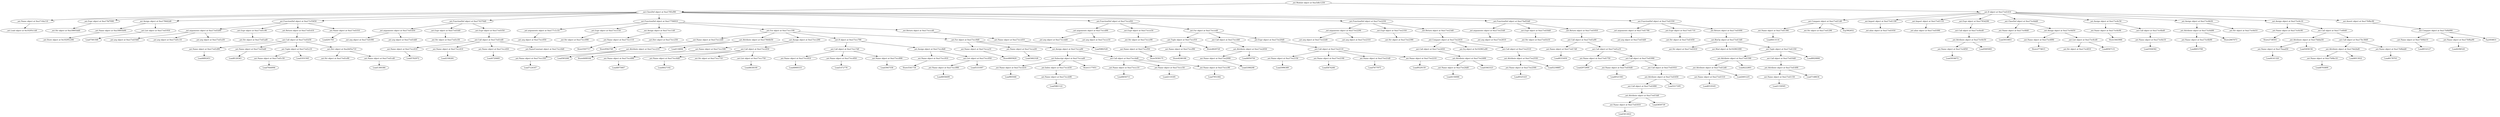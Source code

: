 strict digraph  {
<_ast.Load object at 0x10295c1d0>;
<_ast.Name object at 0xa17c8a110>;
<_ast.Str object at 0xa18693dd0>;
<_ast.Expr object at 0xa17bf7090>;
<_ast.Store object at 0x10295c290>;
<_ast.Name object at 0xa18693b90>;
<_ast.List object at 0xa17ed1950>;
Load7581568;
<_ast.Assign object at 0xa178442d0>;
<_ast.arg object at 0xa17ed19d0>;
<_ast.arg object at 0xa17ed1c10>;
<_ast.arg object at 0xa17ed1a50>;
<_ast.arguments object at 0xa17ed1b90>;
<_ast.Str object at 0xa17ed1ad0>;
<_ast.Expr object at 0xa17ed1c90>;
<_ast.Name object at 0xa17ed1d90>;
Load4892451;
<_ast.Name object at 0xa17ed1bd0>;
Load8126363;
<_ast.Name object at 0xa17ed1c50>;
Load7644994;
<_ast.Tuple object at 0xa17ed1e10>;
Load1931565;
<_ast.Str object at 0xa17ed1e90>;
<_ast.Name object at 0xa17ed1cd0>;
Load1300384;
<_ast.Dict object at 0xa2b05a710>;
<_ast.Call object at 0xa17ed1b50>;
<_ast.Return object at 0xa17ed1d10>;
<_ast.Name object at 0xa17ed1f10>;
Load201765;
<_ast.FunctionDef object at 0xa17e55650>;
<_ast.arg object at 0xa17ed1f90>;
<_ast.arg object at 0xa17ed1dd0>;
<_ast.arguments object at 0xa17ed1d50>;
<_ast.Str object at 0xa17ed1e50>;
<_ast.Expr object at 0xa17ed1fd0>;
<_ast.Name object at 0xa17ecc610>;
Load5762972;
<_ast.Name object at 0xa17ecc410>;
Load2190281;
<_ast.Name object at 0xa17ecc450>;
Load4720469;
<_ast.NameConstant object at 0xa17ecc0d0>;
<_ast.Call object at 0xa17ed1ed0>;
<_ast.Expr object at 0xa17ed1f50>;
<_ast.FunctionDef object at 0xa174370d0>;
<_ast.arg object at 0xa17ecc050>;
<_ast.arguments object at 0xa177c1c10>;
<_ast.Str object at 0xa17ecc090>;
<_ast.Expr object at 0xa17ecc150>;
<_ast.Name object at 0xa17ecc110>;
Store5507717;
<_ast.Dict object at 0xa17ecc250>;
<_ast.Assign object at 0xa17ecc1d0>;
<_ast.Name object at 0xa17ecc2d0>;
Store9562749;
<_ast.Name object at 0xa17ecc350>;
Load7124167;
<_ast.Attribute object at 0xa17ecc210>;
Load583266;
<_ast.Attribute object at 0xa17844b50>;
Load116694;
<_ast.Name object at 0xa17ecc590>;
Store6499164;
<_ast.Name object at 0xa17ecc690>;
Load4975667;
<_ast.Name object at 0xa17ecc6d0>;
Load4027192;
<_ast.Str object at 0xa17ecc710>;
<_ast.List object at 0xa17ecc750>;
Load4638100;
<_ast.Call object at 0xa17ecc650>;
<_ast.Assign object at 0xa17ecc290>;
<_ast.Name object at 0xa17ecc810>;
Load4969333;
<_ast.Name object at 0xa17ecc850>;
Load1472776;
<_ast.Name object at 0xa17ecc890>;
Load3947558;
<_ast.Call object at 0xa17ecc7d0>;
<_ast.Name object at 0xa17ecc910>;
Store5541734;
<_ast.Name object at 0xa17ecc990>;
Load8058499;
<_ast.List object at 0xa17ecc950>;
Load5331007;
<_ast.Assign object at 0xa17ecc8d0>;
<_ast.If object at 0xa17ecc790>;
<_ast.Name object at 0xa17ecca10>;
Store8005820;
<_ast.Name object at 0xa17ecca50>;
Load3462328;
<_ast.Name object at 0xa17eccb10>;
Load965046;
<_ast.Name object at 0xa17eccb90>;
Load5861122;
<_ast.Index object at 0xa17eccb50>;
<_ast.Subscript object at 0xa17eccad0>;
Store1177051;
<_ast.Name object at 0xa17eccc10>;
Load6656711;
<_ast.Name object at 0xa17eccc50>;
Load2110185;
<_ast.Name object at 0xa17eccc90>;
Load7953382;
<_ast.Call object at 0xa17eccbd0>;
<_ast.Assign object at 0xa17ecca90>;
<_ast.For object at 0xa17ecc9d0>;
<_ast.For object at 0xa17ecc190>;
<_ast.Name object at 0xa17eccd10>;
Load5882528;
<_ast.Return object at 0xa17ecccd0>;
<_ast.FunctionDef object at 0xa17706910>;
<_ast.arg object at 0xa17eccdd0>;
<_ast.arg object at 0xa17ecce10>;
<_ast.arguments object at 0xa17eccd90>;
<_ast.Str object at 0xa17ecce90>;
<_ast.Expr object at 0xa17ecce50>;
<_ast.Name object at 0xa17eccf50>;
Store5036175;
<_ast.Name object at 0xa17eccf90>;
Store6246186;
<_ast.Tuple object at 0xa17eccf10>;
Store4620720;
<_ast.Name object at 0xa17ee2090>;
Load3398208;
<_ast.Attribute object at 0xa17ee2050>;
Load4050750;
<_ast.Call object at 0xa17eccfd0>;
<_ast.Name object at 0xa17ee2150>;
Load3996389;
<_ast.Name object at 0xa17ee2190>;
Load5874266;
<_ast.Name object at 0xa17ee21d0>;
Load7677975;
<_ast.Name object at 0xa17ee2210>;
Load9529159;
<_ast.Call object at 0xa17ee2110>;
<_ast.Expr object at 0xa17ee20d0>;
<_ast.For object at 0xa17ecced0>;
<_ast.FunctionDef object at 0xa17eccd50>;
<_ast.arg object at 0xa17ee22d0>;
<_ast.arg object at 0xa17ee2310>;
<_ast.arguments object at 0xa17ee2290>;
<_ast.Str object at 0xa17ee2390>;
<_ast.Expr object at 0xa17ee2350>;
<_ast.Name object at 0xa17ee24d0>;
Load4156066;
<_ast.Attribute object at 0xa17ee2490>;
Load1843323;
<_ast.Call object at 0xa17ee2450>;
<_ast.Eq object at 0x102961a90>;
<_ast.Name object at 0xa17ee2590>;
Load9325325;
<_ast.Attribute object at 0xa17ee2550>;
Load5239885;
<_ast.Call object at 0xa17ee2510>;
<_ast.Compare object at 0xa17ee2410>;
<_ast.Return object at 0xa17ee23d0>;
<_ast.FunctionDef object at 0xa17ee2250>;
<_ast.arg object at 0xa17ee2610>;
<_ast.arguments object at 0xa17ee25d0>;
<_ast.Str object at 0xa17ed1b10>;
<_ast.Expr object at 0xa17ed18d0>;
<_ast.Name object at 0xa17ed17d0>;
Load8333450;
<_ast.Name object at 0xa17ed1750>;
Load2972909;
<_ast.Name object at 0xa17ed16d0>;
Load6521583;
<_ast.Name object at 0xa17ed1810>;
Load3412622;
<_ast.Attribute object at 0xa17ed15d0>;
Load3859739;
<_ast.Call object at 0xa17ed1890>;
<_ast.Attribute object at 0xa17ed1650>;
Load3217295;
<_ast.Call object at 0xa17ed1910>;
<_ast.Call object at 0xa17ed1990>;
<_ast.Call object at 0xa17ed1a10>;
<_ast.Call object at 0xa17ed1a90>;
<_ast.Return object at 0xa17ed1850>;
<_ast.FunctionDef object at 0xa17bd55d0>;
<_ast.arg object at 0xa17ed14d0>;
<_ast.arguments object at 0xa17ed1790>;
<_ast.Str object at 0xa17ed1450>;
<_ast.Expr object at 0xa17ed1710>;
<_ast.Str object at 0xa17ed1610>;
<_ast.Mod object at 0x102961090>;
<_ast.Name object at 0xa17ed1510>;
Load6519165;
<_ast.Attribute object at 0xa17ed12d0>;
Load2601225;
<_ast.Attribute object at 0xa17ed1590>;
Load4222801;
<_ast.Name object at 0xa17ed1150>;
Load1159595;
<_ast.Attribute object at 0xa17ed1490>;
Load7148634;
<_ast.Call object at 0xa17ed10d0>;
<_ast.Tuple object at 0xa17ed1350>;
Load8920806;
<_ast.BinOp object at 0xa17ed13d0>;
<_ast.Return object at 0xa17ed1690>;
<_ast.FunctionDef object at 0xa17ed1550>;
<_ast.ClassDef object at 0xa1785cf90>;
<_ast.Name object at 0xa17ed1390>;
Load6413114;
<_ast.Str object at 0xa17ed1290>;
<_ast.Compare object at 0xa17ed11d0>;
Eq1962652;
<_ast.alias object at 0xa17ed1050>;
<_ast.Import object at 0xa17ed1190>;
<_ast.alias object at 0xa17ed1090>;
<_ast.Import object at 0xa17ed1110>;
<_ast.Name object at 0xa17ec6f50>;
Load3934672;
<_ast.Attribute object at 0xa17ec6e50>;
Load5005083;
<_ast.Call object at 0xa17ec6ed0>;
<_ast.Expr object at 0xa1783d290>;
<_ast.Name object at 0xa17ec6fd0>;
Load3033603;
<_ast.Name object at 0xa17ec6f90>;
Store2774615;
<_ast.Str object at 0xa17ec6f10>;
<_ast.List object at 0xa17ec6cd0>;
Load6567131;
<_ast.Assign object at 0xa17ec6d50>;
<_ast.ClassDef object at 0xa17ec6dd0>;
<_ast.Name object at 0xa17ec6e90>;
Store3443966;
<_ast.Name object at 0xa17ec6e10>;
Load3504582;
<_ast.Call object at 0xa17ec6bd0>;
<_ast.Assign object at 0xa17ec6c50>;
<_ast.Name object at 0xa17ec6b90>;
Load6653708;
<_ast.Attribute object at 0xa17ec6d90>;
Store2667073;
<_ast.Str object at 0xa17ec6d10>;
<_ast.Assign object at 0xa17ec6b50>;
<_ast.Name object at 0xa17ec6c90>;
Store2738593;
<_ast.Name object at 0xa17baad50>;
Load4141320;
<_ast.Attribute object at 0xa17bbba50>;
Load3458156;
<_ast.Name object at 0xa17b9bc10>;
Load8793899;
<_ast.Attribute object at 0xa17bb2bd0>;
Load4013022;
<_ast.Name object at 0xa17b9bdd0>;
Load6178703;
<_ast.Call object at 0xa17bc38d0>;
<_ast.Call object at 0xa177e40d0>;
<_ast.Assign object at 0xa17ec6c10>;
<_ast.Name object at 0xa17b9bb10>;
Load8532127;
<_ast.Name object at 0xa17b9ba90>;
Load4296520;
<_ast.Compare object at 0xa17b9b990>;
Eq1858831;
<_ast.Assert object at 0xa17b9bc90>;
<_ast.If object at 0xa17ed1410>;
<_ast.Module object at 0xa1b8c1250>;
<_ast.Name object at 0xa17c8a110> -> <_ast.Load object at 0x10295c1d0>;
<_ast.Expr object at 0xa17bf7090> -> <_ast.Str object at 0xa18693dd0>;
<_ast.Name object at 0xa18693b90> -> <_ast.Store object at 0x10295c290>;
<_ast.List object at 0xa17ed1950> -> Load7581568;
<_ast.Assign object at 0xa178442d0> -> <_ast.Name object at 0xa18693b90>;
<_ast.Assign object at 0xa178442d0> -> <_ast.List object at 0xa17ed1950>;
<_ast.arguments object at 0xa17ed1b90> -> <_ast.arg object at 0xa17ed19d0>;
<_ast.arguments object at 0xa17ed1b90> -> <_ast.arg object at 0xa17ed1c10>;
<_ast.arguments object at 0xa17ed1b90> -> <_ast.arg object at 0xa17ed1a50>;
<_ast.Expr object at 0xa17ed1c90> -> <_ast.Str object at 0xa17ed1ad0>;
<_ast.Name object at 0xa17ed1d90> -> Load4892451;
<_ast.Name object at 0xa17ed1bd0> -> Load8126363;
<_ast.Name object at 0xa17ed1c50> -> Load7644994;
<_ast.Tuple object at 0xa17ed1e10> -> <_ast.Name object at 0xa17ed1c50>;
<_ast.Tuple object at 0xa17ed1e10> -> Load1931565;
<_ast.Name object at 0xa17ed1cd0> -> Load1300384;
<_ast.Dict object at 0xa2b05a710> -> <_ast.Str object at 0xa17ed1e90>;
<_ast.Dict object at 0xa2b05a710> -> <_ast.Name object at 0xa17ed1cd0>;
<_ast.Call object at 0xa17ed1b50> -> <_ast.Name object at 0xa17ed1d90>;
<_ast.Call object at 0xa17ed1b50> -> <_ast.Name object at 0xa17ed1bd0>;
<_ast.Call object at 0xa17ed1b50> -> <_ast.Tuple object at 0xa17ed1e10>;
<_ast.Call object at 0xa17ed1b50> -> <_ast.Dict object at 0xa2b05a710>;
<_ast.Return object at 0xa17ed1d10> -> <_ast.Call object at 0xa17ed1b50>;
<_ast.Name object at 0xa17ed1f10> -> Load201765;
<_ast.FunctionDef object at 0xa17e55650> -> <_ast.arguments object at 0xa17ed1b90>;
<_ast.FunctionDef object at 0xa17e55650> -> <_ast.Expr object at 0xa17ed1c90>;
<_ast.FunctionDef object at 0xa17e55650> -> <_ast.Return object at 0xa17ed1d10>;
<_ast.FunctionDef object at 0xa17e55650> -> <_ast.Name object at 0xa17ed1f10>;
<_ast.arguments object at 0xa17ed1d50> -> <_ast.arg object at 0xa17ed1f90>;
<_ast.arguments object at 0xa17ed1d50> -> <_ast.arg object at 0xa17ed1dd0>;
<_ast.Expr object at 0xa17ed1fd0> -> <_ast.Str object at 0xa17ed1e50>;
<_ast.Name object at 0xa17ecc610> -> Load5762972;
<_ast.Name object at 0xa17ecc410> -> Load2190281;
<_ast.Name object at 0xa17ecc450> -> Load4720469;
<_ast.Call object at 0xa17ed1ed0> -> <_ast.Name object at 0xa17ecc610>;
<_ast.Call object at 0xa17ed1ed0> -> <_ast.Name object at 0xa17ecc410>;
<_ast.Call object at 0xa17ed1ed0> -> <_ast.Name object at 0xa17ecc450>;
<_ast.Call object at 0xa17ed1ed0> -> <_ast.NameConstant object at 0xa17ecc0d0>;
<_ast.Expr object at 0xa17ed1f50> -> <_ast.Call object at 0xa17ed1ed0>;
<_ast.FunctionDef object at 0xa174370d0> -> <_ast.arguments object at 0xa17ed1d50>;
<_ast.FunctionDef object at 0xa174370d0> -> <_ast.Expr object at 0xa17ed1fd0>;
<_ast.FunctionDef object at 0xa174370d0> -> <_ast.Expr object at 0xa17ed1f50>;
<_ast.arguments object at 0xa177c1c10> -> <_ast.arg object at 0xa17ecc050>;
<_ast.Expr object at 0xa17ecc150> -> <_ast.Str object at 0xa17ecc090>;
<_ast.Name object at 0xa17ecc110> -> Store5507717;
<_ast.Assign object at 0xa17ecc1d0> -> <_ast.Name object at 0xa17ecc110>;
<_ast.Assign object at 0xa17ecc1d0> -> <_ast.Dict object at 0xa17ecc250>;
<_ast.Name object at 0xa17ecc2d0> -> Store9562749;
<_ast.Name object at 0xa17ecc350> -> Load7124167;
<_ast.Attribute object at 0xa17ecc210> -> <_ast.Name object at 0xa17ecc350>;
<_ast.Attribute object at 0xa17ecc210> -> Load583266;
<_ast.Attribute object at 0xa17844b50> -> <_ast.Attribute object at 0xa17ecc210>;
<_ast.Attribute object at 0xa17844b50> -> Load116694;
<_ast.Name object at 0xa17ecc590> -> Store6499164;
<_ast.Name object at 0xa17ecc690> -> Load4975667;
<_ast.Name object at 0xa17ecc6d0> -> Load4027192;
<_ast.List object at 0xa17ecc750> -> Load4638100;
<_ast.Call object at 0xa17ecc650> -> <_ast.Name object at 0xa17ecc690>;
<_ast.Call object at 0xa17ecc650> -> <_ast.Name object at 0xa17ecc6d0>;
<_ast.Call object at 0xa17ecc650> -> <_ast.Str object at 0xa17ecc710>;
<_ast.Call object at 0xa17ecc650> -> <_ast.List object at 0xa17ecc750>;
<_ast.Assign object at 0xa17ecc290> -> <_ast.Name object at 0xa17ecc590>;
<_ast.Assign object at 0xa17ecc290> -> <_ast.Call object at 0xa17ecc650>;
<_ast.Name object at 0xa17ecc810> -> Load4969333;
<_ast.Name object at 0xa17ecc850> -> Load1472776;
<_ast.Name object at 0xa17ecc890> -> Load3947558;
<_ast.Call object at 0xa17ecc7d0> -> <_ast.Name object at 0xa17ecc810>;
<_ast.Call object at 0xa17ecc7d0> -> <_ast.Name object at 0xa17ecc850>;
<_ast.Call object at 0xa17ecc7d0> -> <_ast.Name object at 0xa17ecc890>;
<_ast.Name object at 0xa17ecc910> -> Store5541734;
<_ast.Name object at 0xa17ecc990> -> Load8058499;
<_ast.List object at 0xa17ecc950> -> <_ast.Name object at 0xa17ecc990>;
<_ast.List object at 0xa17ecc950> -> Load5331007;
<_ast.Assign object at 0xa17ecc8d0> -> <_ast.Name object at 0xa17ecc910>;
<_ast.Assign object at 0xa17ecc8d0> -> <_ast.List object at 0xa17ecc950>;
<_ast.If object at 0xa17ecc790> -> <_ast.Call object at 0xa17ecc7d0>;
<_ast.If object at 0xa17ecc790> -> <_ast.Assign object at 0xa17ecc8d0>;
<_ast.Name object at 0xa17ecca10> -> Store8005820;
<_ast.Name object at 0xa17ecca50> -> Load3462328;
<_ast.Name object at 0xa17eccb10> -> Load965046;
<_ast.Name object at 0xa17eccb90> -> Load5861122;
<_ast.Index object at 0xa17eccb50> -> <_ast.Name object at 0xa17eccb90>;
<_ast.Subscript object at 0xa17eccad0> -> <_ast.Name object at 0xa17eccb10>;
<_ast.Subscript object at 0xa17eccad0> -> <_ast.Index object at 0xa17eccb50>;
<_ast.Subscript object at 0xa17eccad0> -> Store1177051;
<_ast.Name object at 0xa17eccc10> -> Load6656711;
<_ast.Name object at 0xa17eccc50> -> Load2110185;
<_ast.Name object at 0xa17eccc90> -> Load7953382;
<_ast.Call object at 0xa17eccbd0> -> <_ast.Name object at 0xa17eccc10>;
<_ast.Call object at 0xa17eccbd0> -> <_ast.Name object at 0xa17eccc50>;
<_ast.Call object at 0xa17eccbd0> -> <_ast.Name object at 0xa17eccc90>;
<_ast.Assign object at 0xa17ecca90> -> <_ast.Subscript object at 0xa17eccad0>;
<_ast.Assign object at 0xa17ecca90> -> <_ast.Call object at 0xa17eccbd0>;
<_ast.For object at 0xa17ecc9d0> -> <_ast.Name object at 0xa17ecca10>;
<_ast.For object at 0xa17ecc9d0> -> <_ast.Name object at 0xa17ecca50>;
<_ast.For object at 0xa17ecc9d0> -> <_ast.Assign object at 0xa17ecca90>;
<_ast.For object at 0xa17ecc190> -> <_ast.Name object at 0xa17ecc2d0>;
<_ast.For object at 0xa17ecc190> -> <_ast.Attribute object at 0xa17844b50>;
<_ast.For object at 0xa17ecc190> -> <_ast.Assign object at 0xa17ecc290>;
<_ast.For object at 0xa17ecc190> -> <_ast.If object at 0xa17ecc790>;
<_ast.For object at 0xa17ecc190> -> <_ast.For object at 0xa17ecc9d0>;
<_ast.Name object at 0xa17eccd10> -> Load5882528;
<_ast.Return object at 0xa17ecccd0> -> <_ast.Name object at 0xa17eccd10>;
<_ast.FunctionDef object at 0xa17706910> -> <_ast.arguments object at 0xa177c1c10>;
<_ast.FunctionDef object at 0xa17706910> -> <_ast.Expr object at 0xa17ecc150>;
<_ast.FunctionDef object at 0xa17706910> -> <_ast.Assign object at 0xa17ecc1d0>;
<_ast.FunctionDef object at 0xa17706910> -> <_ast.For object at 0xa17ecc190>;
<_ast.FunctionDef object at 0xa17706910> -> <_ast.Return object at 0xa17ecccd0>;
<_ast.arguments object at 0xa17eccd90> -> <_ast.arg object at 0xa17eccdd0>;
<_ast.arguments object at 0xa17eccd90> -> <_ast.arg object at 0xa17ecce10>;
<_ast.Expr object at 0xa17ecce50> -> <_ast.Str object at 0xa17ecce90>;
<_ast.Name object at 0xa17eccf50> -> Store5036175;
<_ast.Name object at 0xa17eccf90> -> Store6246186;
<_ast.Tuple object at 0xa17eccf10> -> <_ast.Name object at 0xa17eccf50>;
<_ast.Tuple object at 0xa17eccf10> -> <_ast.Name object at 0xa17eccf90>;
<_ast.Tuple object at 0xa17eccf10> -> Store4620720;
<_ast.Name object at 0xa17ee2090> -> Load3398208;
<_ast.Attribute object at 0xa17ee2050> -> <_ast.Name object at 0xa17ee2090>;
<_ast.Attribute object at 0xa17ee2050> -> Load4050750;
<_ast.Call object at 0xa17eccfd0> -> <_ast.Attribute object at 0xa17ee2050>;
<_ast.Name object at 0xa17ee2150> -> Load3996389;
<_ast.Name object at 0xa17ee2190> -> Load5874266;
<_ast.Name object at 0xa17ee21d0> -> Load7677975;
<_ast.Name object at 0xa17ee2210> -> Load9529159;
<_ast.Call object at 0xa17ee2110> -> <_ast.Name object at 0xa17ee2150>;
<_ast.Call object at 0xa17ee2110> -> <_ast.Name object at 0xa17ee2190>;
<_ast.Call object at 0xa17ee2110> -> <_ast.Name object at 0xa17ee21d0>;
<_ast.Call object at 0xa17ee2110> -> <_ast.Name object at 0xa17ee2210>;
<_ast.Expr object at 0xa17ee20d0> -> <_ast.Call object at 0xa17ee2110>;
<_ast.For object at 0xa17ecced0> -> <_ast.Tuple object at 0xa17eccf10>;
<_ast.For object at 0xa17ecced0> -> <_ast.Call object at 0xa17eccfd0>;
<_ast.For object at 0xa17ecced0> -> <_ast.Expr object at 0xa17ee20d0>;
<_ast.FunctionDef object at 0xa17eccd50> -> <_ast.arguments object at 0xa17eccd90>;
<_ast.FunctionDef object at 0xa17eccd50> -> <_ast.Expr object at 0xa17ecce50>;
<_ast.FunctionDef object at 0xa17eccd50> -> <_ast.For object at 0xa17ecced0>;
<_ast.arguments object at 0xa17ee2290> -> <_ast.arg object at 0xa17ee22d0>;
<_ast.arguments object at 0xa17ee2290> -> <_ast.arg object at 0xa17ee2310>;
<_ast.Expr object at 0xa17ee2350> -> <_ast.Str object at 0xa17ee2390>;
<_ast.Name object at 0xa17ee24d0> -> Load4156066;
<_ast.Attribute object at 0xa17ee2490> -> <_ast.Name object at 0xa17ee24d0>;
<_ast.Attribute object at 0xa17ee2490> -> Load1843323;
<_ast.Call object at 0xa17ee2450> -> <_ast.Attribute object at 0xa17ee2490>;
<_ast.Name object at 0xa17ee2590> -> Load9325325;
<_ast.Attribute object at 0xa17ee2550> -> <_ast.Name object at 0xa17ee2590>;
<_ast.Attribute object at 0xa17ee2550> -> Load5239885;
<_ast.Call object at 0xa17ee2510> -> <_ast.Attribute object at 0xa17ee2550>;
<_ast.Compare object at 0xa17ee2410> -> <_ast.Call object at 0xa17ee2450>;
<_ast.Compare object at 0xa17ee2410> -> <_ast.Eq object at 0x102961a90>;
<_ast.Compare object at 0xa17ee2410> -> <_ast.Call object at 0xa17ee2510>;
<_ast.Return object at 0xa17ee23d0> -> <_ast.Compare object at 0xa17ee2410>;
<_ast.FunctionDef object at 0xa17ee2250> -> <_ast.arguments object at 0xa17ee2290>;
<_ast.FunctionDef object at 0xa17ee2250> -> <_ast.Expr object at 0xa17ee2350>;
<_ast.FunctionDef object at 0xa17ee2250> -> <_ast.Return object at 0xa17ee23d0>;
<_ast.arguments object at 0xa17ee25d0> -> <_ast.arg object at 0xa17ee2610>;
<_ast.Expr object at 0xa17ed18d0> -> <_ast.Str object at 0xa17ed1b10>;
<_ast.Name object at 0xa17ed17d0> -> Load8333450;
<_ast.Name object at 0xa17ed1750> -> Load2972909;
<_ast.Name object at 0xa17ed16d0> -> Load6521583;
<_ast.Name object at 0xa17ed1810> -> Load3412622;
<_ast.Attribute object at 0xa17ed15d0> -> <_ast.Name object at 0xa17ed1810>;
<_ast.Attribute object at 0xa17ed15d0> -> Load3859739;
<_ast.Call object at 0xa17ed1890> -> <_ast.Attribute object at 0xa17ed15d0>;
<_ast.Attribute object at 0xa17ed1650> -> <_ast.Call object at 0xa17ed1890>;
<_ast.Attribute object at 0xa17ed1650> -> Load3217295;
<_ast.Call object at 0xa17ed1910> -> <_ast.Attribute object at 0xa17ed1650>;
<_ast.Call object at 0xa17ed1990> -> <_ast.Name object at 0xa17ed16d0>;
<_ast.Call object at 0xa17ed1990> -> <_ast.Call object at 0xa17ed1910>;
<_ast.Call object at 0xa17ed1a10> -> <_ast.Name object at 0xa17ed1750>;
<_ast.Call object at 0xa17ed1a10> -> <_ast.Call object at 0xa17ed1990>;
<_ast.Call object at 0xa17ed1a90> -> <_ast.Name object at 0xa17ed17d0>;
<_ast.Call object at 0xa17ed1a90> -> <_ast.Call object at 0xa17ed1a10>;
<_ast.Return object at 0xa17ed1850> -> <_ast.Call object at 0xa17ed1a90>;
<_ast.FunctionDef object at 0xa17bd55d0> -> <_ast.arguments object at 0xa17ee25d0>;
<_ast.FunctionDef object at 0xa17bd55d0> -> <_ast.Expr object at 0xa17ed18d0>;
<_ast.FunctionDef object at 0xa17bd55d0> -> <_ast.Return object at 0xa17ed1850>;
<_ast.arguments object at 0xa17ed1790> -> <_ast.arg object at 0xa17ed14d0>;
<_ast.Expr object at 0xa17ed1710> -> <_ast.Str object at 0xa17ed1450>;
<_ast.Name object at 0xa17ed1510> -> Load6519165;
<_ast.Attribute object at 0xa17ed12d0> -> <_ast.Name object at 0xa17ed1510>;
<_ast.Attribute object at 0xa17ed12d0> -> Load2601225;
<_ast.Attribute object at 0xa17ed1590> -> <_ast.Attribute object at 0xa17ed12d0>;
<_ast.Attribute object at 0xa17ed1590> -> Load4222801;
<_ast.Name object at 0xa17ed1150> -> Load1159595;
<_ast.Attribute object at 0xa17ed1490> -> <_ast.Name object at 0xa17ed1150>;
<_ast.Attribute object at 0xa17ed1490> -> Load7148634;
<_ast.Call object at 0xa17ed10d0> -> <_ast.Attribute object at 0xa17ed1490>;
<_ast.Tuple object at 0xa17ed1350> -> <_ast.Attribute object at 0xa17ed1590>;
<_ast.Tuple object at 0xa17ed1350> -> <_ast.Call object at 0xa17ed10d0>;
<_ast.Tuple object at 0xa17ed1350> -> Load8920806;
<_ast.BinOp object at 0xa17ed13d0> -> <_ast.Str object at 0xa17ed1610>;
<_ast.BinOp object at 0xa17ed13d0> -> <_ast.Mod object at 0x102961090>;
<_ast.BinOp object at 0xa17ed13d0> -> <_ast.Tuple object at 0xa17ed1350>;
<_ast.Return object at 0xa17ed1690> -> <_ast.BinOp object at 0xa17ed13d0>;
<_ast.FunctionDef object at 0xa17ed1550> -> <_ast.arguments object at 0xa17ed1790>;
<_ast.FunctionDef object at 0xa17ed1550> -> <_ast.Expr object at 0xa17ed1710>;
<_ast.FunctionDef object at 0xa17ed1550> -> <_ast.Return object at 0xa17ed1690>;
<_ast.ClassDef object at 0xa1785cf90> -> <_ast.Name object at 0xa17c8a110>;
<_ast.ClassDef object at 0xa1785cf90> -> <_ast.Expr object at 0xa17bf7090>;
<_ast.ClassDef object at 0xa1785cf90> -> <_ast.Assign object at 0xa178442d0>;
<_ast.ClassDef object at 0xa1785cf90> -> <_ast.FunctionDef object at 0xa17e55650>;
<_ast.ClassDef object at 0xa1785cf90> -> <_ast.FunctionDef object at 0xa174370d0>;
<_ast.ClassDef object at 0xa1785cf90> -> <_ast.FunctionDef object at 0xa17706910>;
<_ast.ClassDef object at 0xa1785cf90> -> <_ast.FunctionDef object at 0xa17eccd50>;
<_ast.ClassDef object at 0xa1785cf90> -> <_ast.FunctionDef object at 0xa17ee2250>;
<_ast.ClassDef object at 0xa1785cf90> -> <_ast.FunctionDef object at 0xa17bd55d0>;
<_ast.ClassDef object at 0xa1785cf90> -> <_ast.FunctionDef object at 0xa17ed1550>;
<_ast.Name object at 0xa17ed1390> -> Load6413114;
<_ast.Compare object at 0xa17ed11d0> -> <_ast.Name object at 0xa17ed1390>;
<_ast.Compare object at 0xa17ed11d0> -> Eq1962652;
<_ast.Compare object at 0xa17ed11d0> -> <_ast.Str object at 0xa17ed1290>;
<_ast.Import object at 0xa17ed1190> -> <_ast.alias object at 0xa17ed1050>;
<_ast.Import object at 0xa17ed1110> -> <_ast.alias object at 0xa17ed1090>;
<_ast.Name object at 0xa17ec6f50> -> Load3934672;
<_ast.Attribute object at 0xa17ec6e50> -> <_ast.Name object at 0xa17ec6f50>;
<_ast.Attribute object at 0xa17ec6e50> -> Load5005083;
<_ast.Call object at 0xa17ec6ed0> -> <_ast.Attribute object at 0xa17ec6e50>;
<_ast.Expr object at 0xa1783d290> -> <_ast.Call object at 0xa17ec6ed0>;
<_ast.Name object at 0xa17ec6fd0> -> Load3033603;
<_ast.Name object at 0xa17ec6f90> -> Store2774615;
<_ast.List object at 0xa17ec6cd0> -> <_ast.Str object at 0xa17ec6f10>;
<_ast.List object at 0xa17ec6cd0> -> Load6567131;
<_ast.Assign object at 0xa17ec6d50> -> <_ast.Name object at 0xa17ec6f90>;
<_ast.Assign object at 0xa17ec6d50> -> <_ast.List object at 0xa17ec6cd0>;
<_ast.ClassDef object at 0xa17ec6dd0> -> <_ast.Name object at 0xa17ec6fd0>;
<_ast.ClassDef object at 0xa17ec6dd0> -> <_ast.Assign object at 0xa17ec6d50>;
<_ast.Name object at 0xa17ec6e90> -> Store3443966;
<_ast.Name object at 0xa17ec6e10> -> Load3504582;
<_ast.Call object at 0xa17ec6bd0> -> <_ast.Name object at 0xa17ec6e10>;
<_ast.Assign object at 0xa17ec6c50> -> <_ast.Name object at 0xa17ec6e90>;
<_ast.Assign object at 0xa17ec6c50> -> <_ast.Call object at 0xa17ec6bd0>;
<_ast.Name object at 0xa17ec6b90> -> Load6653708;
<_ast.Attribute object at 0xa17ec6d90> -> <_ast.Name object at 0xa17ec6b90>;
<_ast.Attribute object at 0xa17ec6d90> -> Store2667073;
<_ast.Assign object at 0xa17ec6b50> -> <_ast.Attribute object at 0xa17ec6d90>;
<_ast.Assign object at 0xa17ec6b50> -> <_ast.Str object at 0xa17ec6d10>;
<_ast.Name object at 0xa17ec6c90> -> Store2738593;
<_ast.Name object at 0xa17baad50> -> Load4141320;
<_ast.Attribute object at 0xa17bbba50> -> <_ast.Name object at 0xa17baad50>;
<_ast.Attribute object at 0xa17bbba50> -> Load3458156;
<_ast.Name object at 0xa17b9bc10> -> Load8793899;
<_ast.Attribute object at 0xa17bb2bd0> -> <_ast.Name object at 0xa17b9bc10>;
<_ast.Attribute object at 0xa17bb2bd0> -> Load4013022;
<_ast.Name object at 0xa17b9bdd0> -> Load6178703;
<_ast.Call object at 0xa17bc38d0> -> <_ast.Attribute object at 0xa17bb2bd0>;
<_ast.Call object at 0xa17bc38d0> -> <_ast.Name object at 0xa17b9bdd0>;
<_ast.Call object at 0xa177e40d0> -> <_ast.Attribute object at 0xa17bbba50>;
<_ast.Call object at 0xa177e40d0> -> <_ast.Call object at 0xa17bc38d0>;
<_ast.Assign object at 0xa17ec6c10> -> <_ast.Name object at 0xa17ec6c90>;
<_ast.Assign object at 0xa17ec6c10> -> <_ast.Call object at 0xa177e40d0>;
<_ast.Name object at 0xa17b9bb10> -> Load8532127;
<_ast.Name object at 0xa17b9ba90> -> Load4296520;
<_ast.Compare object at 0xa17b9b990> -> <_ast.Name object at 0xa17b9bb10>;
<_ast.Compare object at 0xa17b9b990> -> Eq1858831;
<_ast.Compare object at 0xa17b9b990> -> <_ast.Name object at 0xa17b9ba90>;
<_ast.Assert object at 0xa17b9bc90> -> <_ast.Compare object at 0xa17b9b990>;
<_ast.If object at 0xa17ed1410> -> <_ast.Compare object at 0xa17ed11d0>;
<_ast.If object at 0xa17ed1410> -> <_ast.Import object at 0xa17ed1190>;
<_ast.If object at 0xa17ed1410> -> <_ast.Import object at 0xa17ed1110>;
<_ast.If object at 0xa17ed1410> -> <_ast.Expr object at 0xa1783d290>;
<_ast.If object at 0xa17ed1410> -> <_ast.ClassDef object at 0xa17ec6dd0>;
<_ast.If object at 0xa17ed1410> -> <_ast.Assign object at 0xa17ec6c50>;
<_ast.If object at 0xa17ed1410> -> <_ast.Assign object at 0xa17ec6b50>;
<_ast.If object at 0xa17ed1410> -> <_ast.Assign object at 0xa17ec6c10>;
<_ast.If object at 0xa17ed1410> -> <_ast.Assert object at 0xa17b9bc90>;
<_ast.Module object at 0xa1b8c1250> -> <_ast.ClassDef object at 0xa1785cf90>;
<_ast.Module object at 0xa1b8c1250> -> <_ast.If object at 0xa17ed1410>;
}
